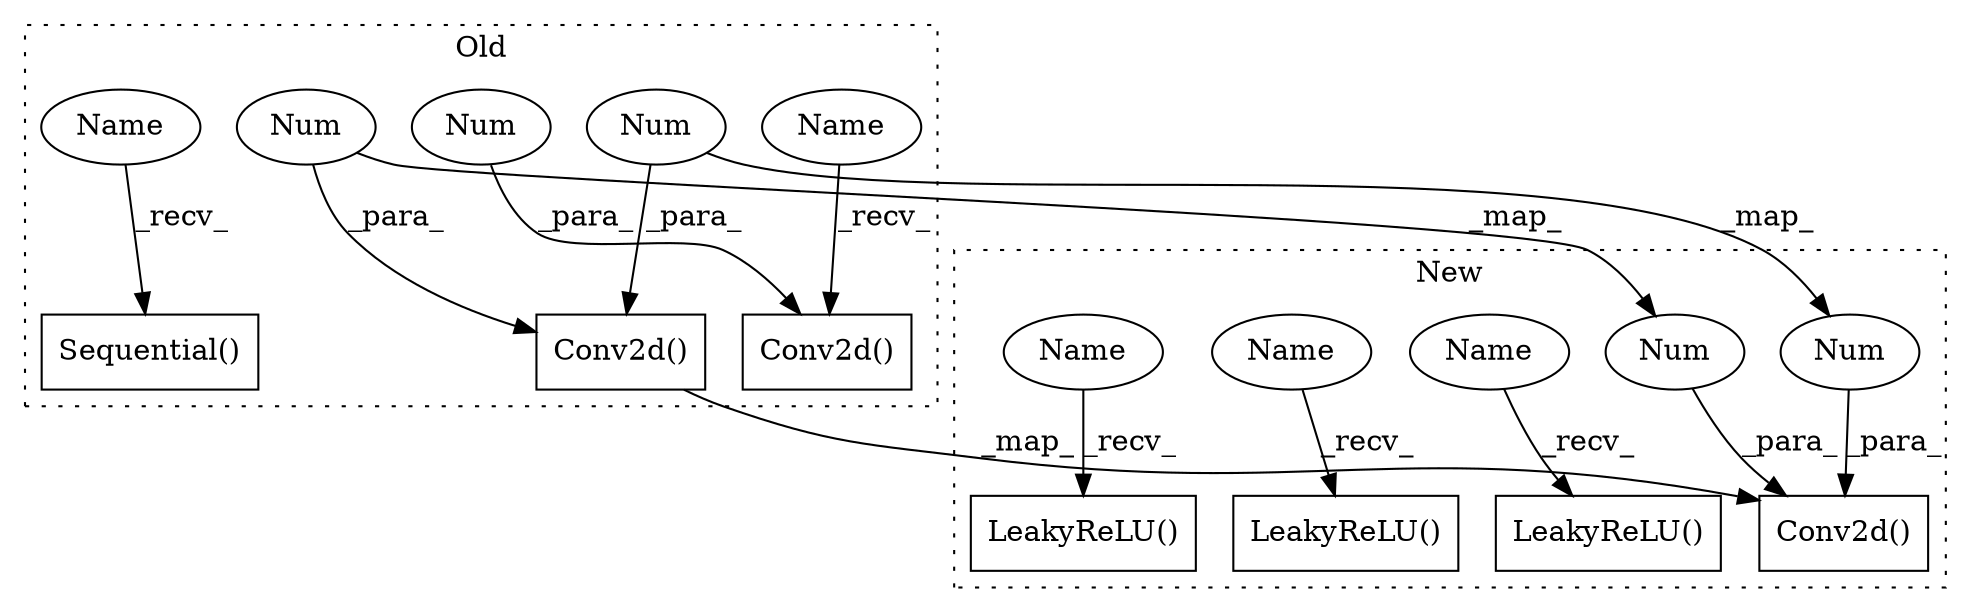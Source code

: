 digraph G {
subgraph cluster0 {
1 [label="Conv2d()" a="75" s="6799,6837" l="10,1" shape="box"];
3 [label="Num" a="76" s="6836" l="1" shape="ellipse"];
5 [label="Conv2d()" a="75" s="6605,6646" l="10,1" shape="box"];
8 [label="Num" a="76" s="6642" l="1" shape="ellipse"];
9 [label="Num" a="76" s="6645" l="1" shape="ellipse"];
11 [label="Sequential()" a="75" s="6962,6977" l="14,6" shape="box"];
13 [label="Name" a="87" s="6799" l="2" shape="ellipse"];
14 [label="Name" a="87" s="6962" l="2" shape="ellipse"];
label = "Old";
style="dotted";
}
subgraph cluster1 {
2 [label="LeakyReLU()" a="75" s="2616" l="46" shape="box"];
4 [label="LeakyReLU()" a="75" s="1878" l="46" shape="box"];
6 [label="Conv2d()" a="75" s="1396,1413" l="10,49" shape="box"];
7 [label="Num" a="76" s="1406" l="2" shape="ellipse"];
10 [label="Num" a="76" s="1410" l="3" shape="ellipse"];
12 [label="LeakyReLU()" a="75" s="2247" l="46" shape="box"];
15 [label="Name" a="87" s="2247" l="2" shape="ellipse"];
16 [label="Name" a="87" s="1878" l="2" shape="ellipse"];
17 [label="Name" a="87" s="2616" l="2" shape="ellipse"];
label = "New";
style="dotted";
}
3 -> 1 [label="_para_"];
5 -> 6 [label="_map_"];
7 -> 6 [label="_para_"];
8 -> 7 [label="_map_"];
8 -> 5 [label="_para_"];
9 -> 5 [label="_para_"];
9 -> 10 [label="_map_"];
10 -> 6 [label="_para_"];
13 -> 1 [label="_recv_"];
14 -> 11 [label="_recv_"];
15 -> 12 [label="_recv_"];
16 -> 4 [label="_recv_"];
17 -> 2 [label="_recv_"];
}